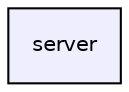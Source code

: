 digraph "/home/unko/code/maturitni-projekt/server" {
  compound=true
  node [ fontsize="10", fontname="Helvetica"];
  edge [ labelfontsize="10", labelfontname="Helvetica"];
  dir_c98d2b5c0a490cfc42f0692e7fe0f810 [shape=box, label="server", style="filled", fillcolor="#eeeeff", pencolor="black", URL="dir_c98d2b5c0a490cfc42f0692e7fe0f810.html"];
}
